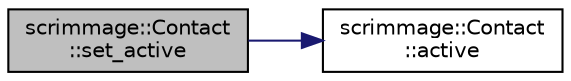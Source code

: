 digraph "scrimmage::Contact::set_active"
{
 // LATEX_PDF_SIZE
  edge [fontname="Helvetica",fontsize="10",labelfontname="Helvetica",labelfontsize="10"];
  node [fontname="Helvetica",fontsize="10",shape=record];
  rankdir="LR";
  Node1 [label="scrimmage::Contact\l::set_active",height=0.2,width=0.4,color="black", fillcolor="grey75", style="filled", fontcolor="black",tooltip=" "];
  Node1 -> Node2 [color="midnightblue",fontsize="10",style="solid",fontname="Helvetica"];
  Node2 [label="scrimmage::Contact\l::active",height=0.2,width=0.4,color="black", fillcolor="white", style="filled",URL="$classscrimmage_1_1Contact.html#af3b0544735e008c72a434f01579140c7",tooltip=" "];
}
